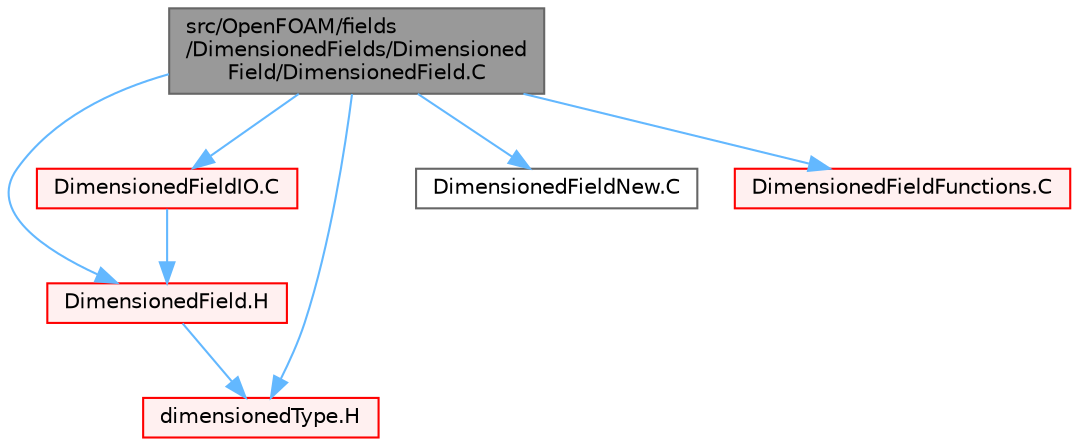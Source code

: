 digraph "src/OpenFOAM/fields/DimensionedFields/DimensionedField/DimensionedField.C"
{
 // LATEX_PDF_SIZE
  bgcolor="transparent";
  edge [fontname=Helvetica,fontsize=10,labelfontname=Helvetica,labelfontsize=10];
  node [fontname=Helvetica,fontsize=10,shape=box,height=0.2,width=0.4];
  Node1 [id="Node000001",label="src/OpenFOAM/fields\l/DimensionedFields/Dimensioned\lField/DimensionedField.C",height=0.2,width=0.4,color="gray40", fillcolor="grey60", style="filled", fontcolor="black",tooltip=" "];
  Node1 -> Node2 [id="edge1_Node000001_Node000002",color="steelblue1",style="solid",tooltip=" "];
  Node2 [id="Node000002",label="DimensionedField.H",height=0.2,width=0.4,color="red", fillcolor="#FFF0F0", style="filled",URL="$DimensionedField_8H.html",tooltip=" "];
  Node2 -> Node171 [id="edge2_Node000002_Node000171",color="steelblue1",style="solid",tooltip=" "];
  Node171 [id="Node000171",label="dimensionedType.H",height=0.2,width=0.4,color="red", fillcolor="#FFF0F0", style="filled",URL="$dimensionedType_8H.html",tooltip=" "];
  Node1 -> Node171 [id="edge3_Node000001_Node000171",color="steelblue1",style="solid",tooltip=" "];
  Node1 -> Node210 [id="edge4_Node000001_Node000210",color="steelblue1",style="solid",tooltip=" "];
  Node210 [id="Node000210",label="DimensionedFieldIO.C",height=0.2,width=0.4,color="red", fillcolor="#FFF0F0", style="filled",URL="$DimensionedFieldIO_8C.html",tooltip=" "];
  Node210 -> Node2 [id="edge5_Node000210_Node000002",color="steelblue1",style="solid",tooltip=" "];
  Node1 -> Node215 [id="edge6_Node000001_Node000215",color="steelblue1",style="solid",tooltip=" "];
  Node215 [id="Node000215",label="DimensionedFieldNew.C",height=0.2,width=0.4,color="grey40", fillcolor="white", style="filled",URL="$DimensionedFieldNew_8C.html",tooltip=" "];
  Node1 -> Node216 [id="edge7_Node000001_Node000216",color="steelblue1",style="solid",tooltip=" "];
  Node216 [id="Node000216",label="DimensionedFieldFunctions.C",height=0.2,width=0.4,color="red", fillcolor="#FFF0F0", style="filled",URL="$DimensionedFieldFunctions_8C.html",tooltip=" "];
}
